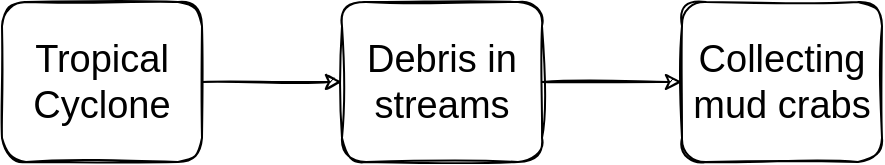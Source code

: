 <mxfile version="14.9.6" type="device"><diagram id="GbDzA3MPTTTJzU1f5Pqk" name="Page-1"><mxGraphModel dx="932" dy="587" grid="1" gridSize="10" guides="1" tooltips="1" connect="1" arrows="1" fold="1" page="1" pageScale="1" pageWidth="827" pageHeight="1169" math="0" shadow="0"><root><mxCell id="0"/><mxCell id="1" parent="0"/><mxCell id="6nAo2zR29IsX5AemYP1B-1" value="&lt;font style=&quot;font-size: 19px&quot;&gt;Collecting mud crabs&lt;/font&gt;" style="text;html=1;fillColor=none;align=center;verticalAlign=middle;whiteSpace=wrap;rounded=1;strokeColor=#000000;shadow=0;sketch=1;" vertex="1" parent="1"><mxGeometry x="340" y="250" width="100" height="80" as="geometry"/></mxCell><mxCell id="6nAo2zR29IsX5AemYP1B-2" value="" style="edgeStyle=orthogonalEdgeStyle;rounded=0;orthogonalLoop=1;jettySize=auto;html=1;sketch=1;" edge="1" parent="1" source="6nAo2zR29IsX5AemYP1B-3" target="6nAo2zR29IsX5AemYP1B-1"><mxGeometry relative="1" as="geometry"/></mxCell><mxCell id="6nAo2zR29IsX5AemYP1B-3" value="&lt;font style=&quot;font-size: 19px&quot;&gt;Debris in streams&lt;/font&gt;" style="text;html=1;fillColor=none;align=center;verticalAlign=middle;whiteSpace=wrap;rounded=1;strokeColor=#000000;shadow=0;sketch=1;" vertex="1" parent="1"><mxGeometry x="170" y="250" width="100" height="80" as="geometry"/></mxCell><mxCell id="6nAo2zR29IsX5AemYP1B-5" value="" style="edgeStyle=orthogonalEdgeStyle;rounded=0;orthogonalLoop=1;jettySize=auto;html=1;sketch=1;" edge="1" parent="1" source="6nAo2zR29IsX5AemYP1B-4" target="6nAo2zR29IsX5AemYP1B-3"><mxGeometry relative="1" as="geometry"/></mxCell><mxCell id="6nAo2zR29IsX5AemYP1B-4" value="&lt;font style=&quot;font-size: 19px&quot;&gt;Tropical Cyclone&lt;/font&gt;" style="text;html=1;fillColor=none;align=center;verticalAlign=middle;whiteSpace=wrap;rounded=1;strokeColor=#000000;shadow=0;sketch=1;" vertex="1" parent="1"><mxGeometry y="250" width="100" height="80" as="geometry"/></mxCell></root></mxGraphModel></diagram></mxfile>